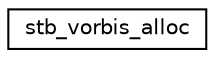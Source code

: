 digraph "Graphical Class Hierarchy"
{
 // LATEX_PDF_SIZE
  edge [fontname="Helvetica",fontsize="10",labelfontname="Helvetica",labelfontsize="10"];
  node [fontname="Helvetica",fontsize="10",shape=record];
  rankdir="LR";
  Node0 [label="stb_vorbis_alloc",height=0.2,width=0.4,color="black", fillcolor="white", style="filled",URL="$structstb__vorbis__alloc.html",tooltip=" "];
}
